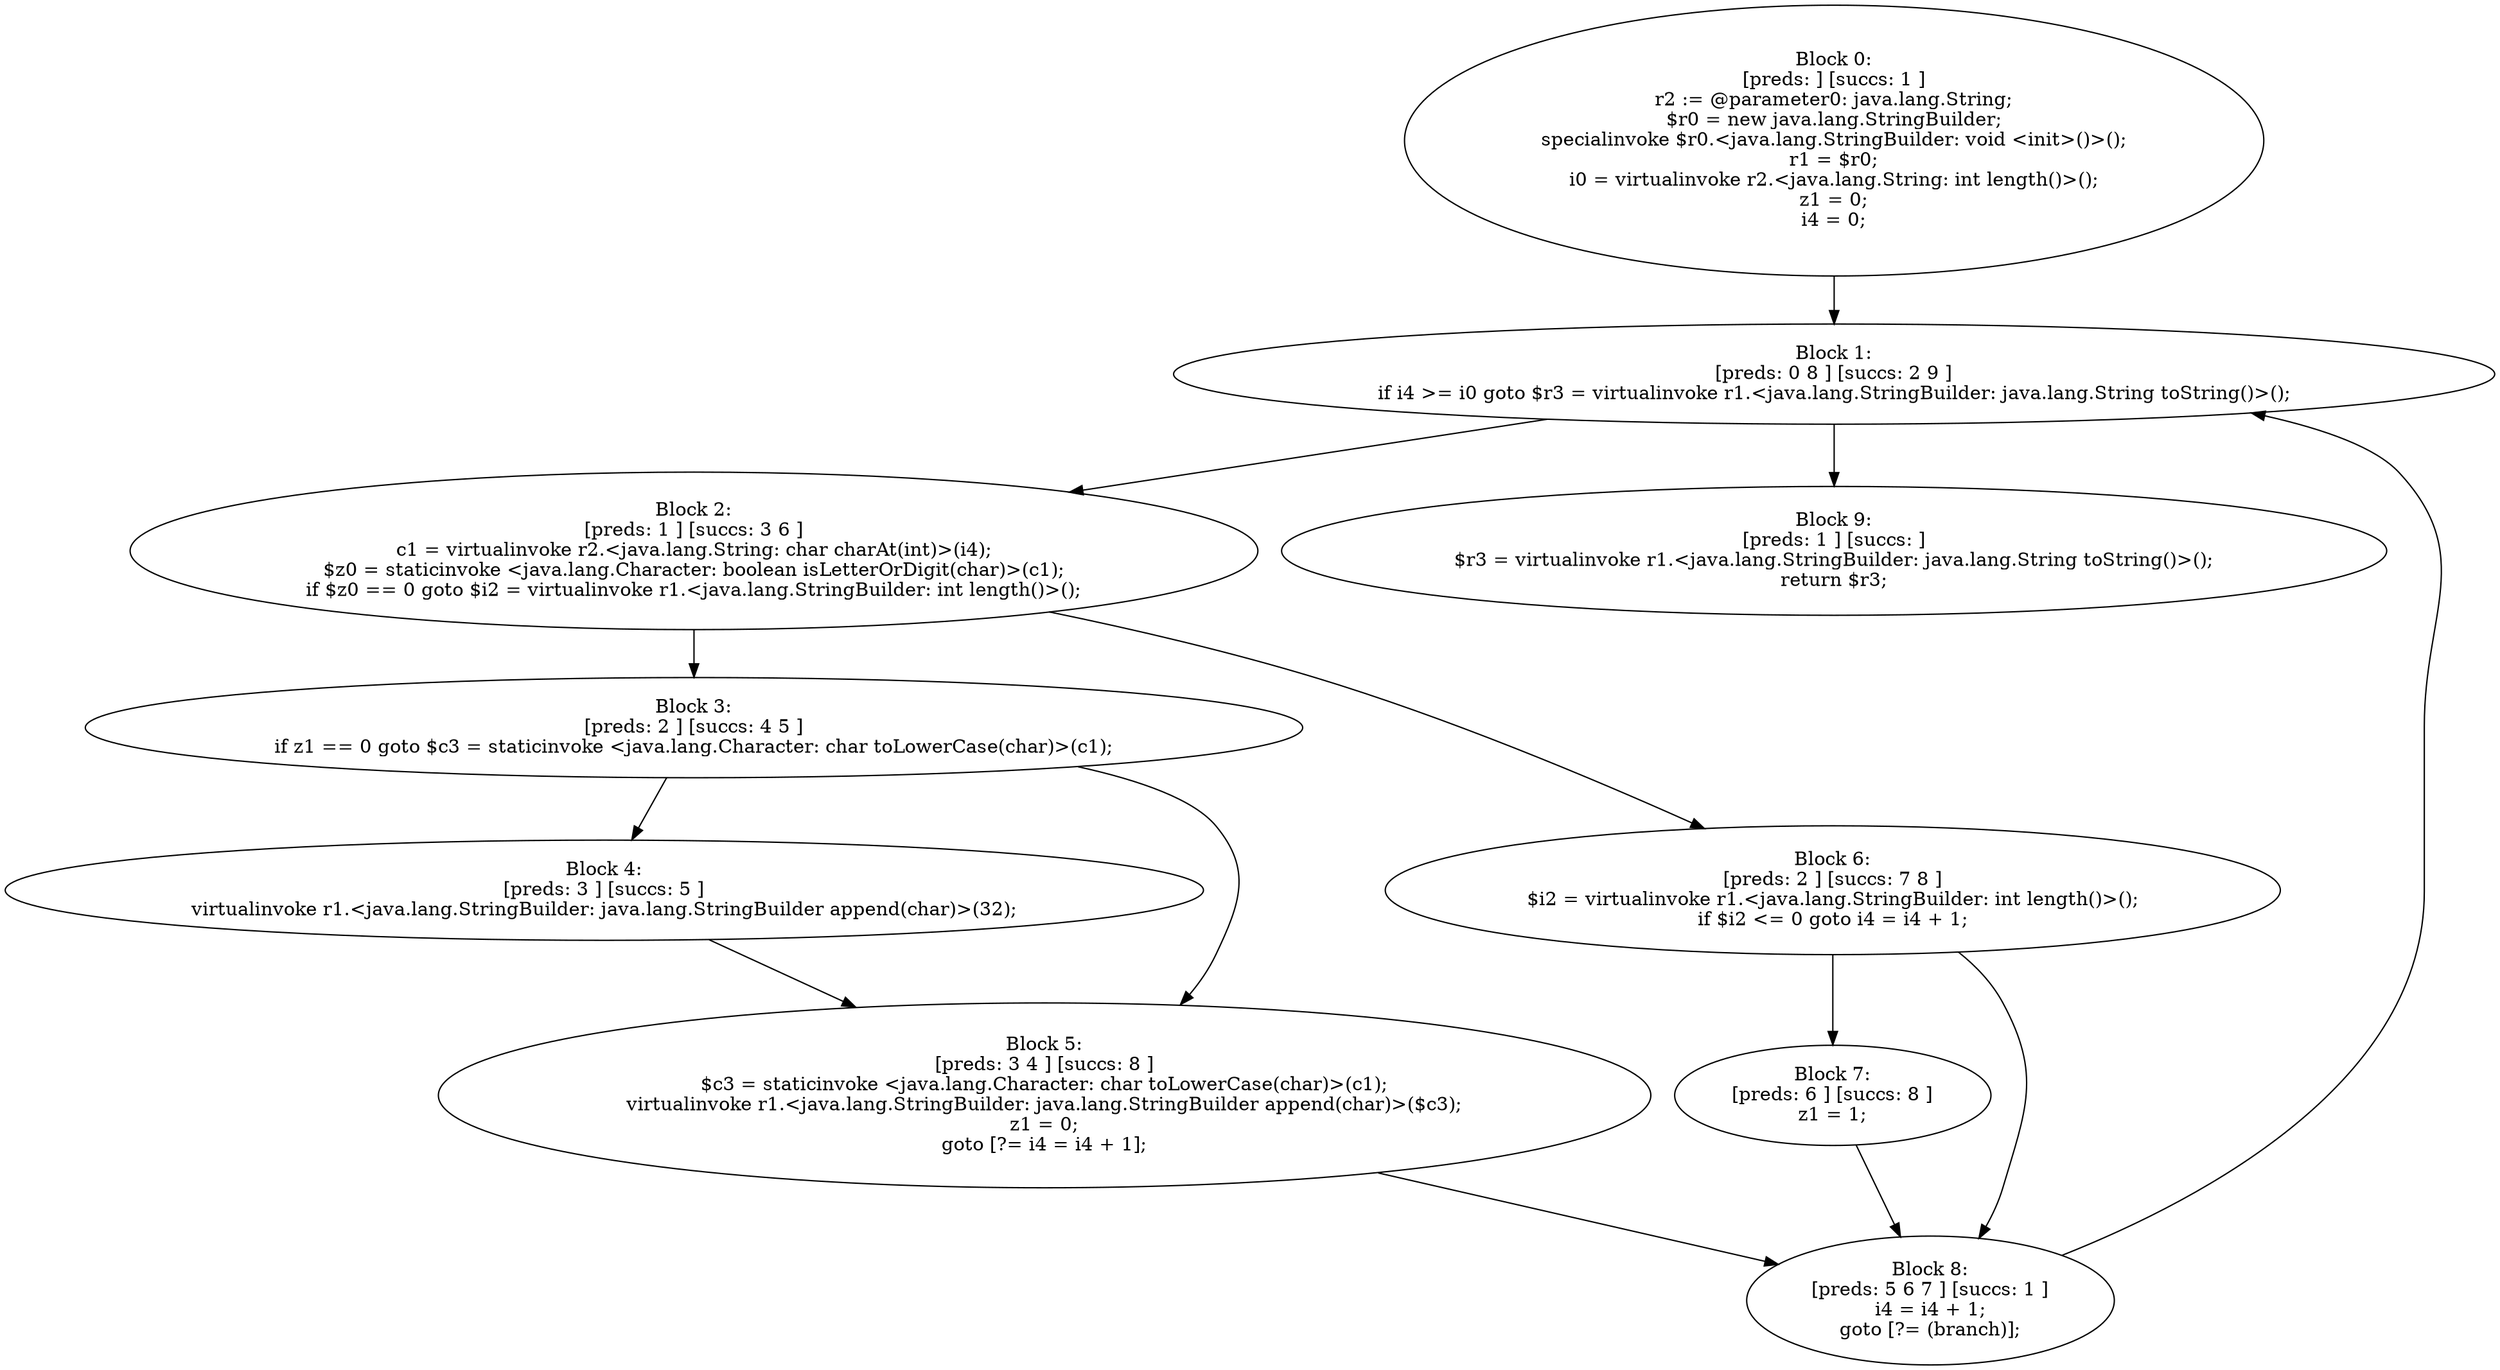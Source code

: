 digraph "unitGraph" {
    "Block 0:
[preds: ] [succs: 1 ]
r2 := @parameter0: java.lang.String;
$r0 = new java.lang.StringBuilder;
specialinvoke $r0.<java.lang.StringBuilder: void <init>()>();
r1 = $r0;
i0 = virtualinvoke r2.<java.lang.String: int length()>();
z1 = 0;
i4 = 0;
"
    "Block 1:
[preds: 0 8 ] [succs: 2 9 ]
if i4 >= i0 goto $r3 = virtualinvoke r1.<java.lang.StringBuilder: java.lang.String toString()>();
"
    "Block 2:
[preds: 1 ] [succs: 3 6 ]
c1 = virtualinvoke r2.<java.lang.String: char charAt(int)>(i4);
$z0 = staticinvoke <java.lang.Character: boolean isLetterOrDigit(char)>(c1);
if $z0 == 0 goto $i2 = virtualinvoke r1.<java.lang.StringBuilder: int length()>();
"
    "Block 3:
[preds: 2 ] [succs: 4 5 ]
if z1 == 0 goto $c3 = staticinvoke <java.lang.Character: char toLowerCase(char)>(c1);
"
    "Block 4:
[preds: 3 ] [succs: 5 ]
virtualinvoke r1.<java.lang.StringBuilder: java.lang.StringBuilder append(char)>(32);
"
    "Block 5:
[preds: 3 4 ] [succs: 8 ]
$c3 = staticinvoke <java.lang.Character: char toLowerCase(char)>(c1);
virtualinvoke r1.<java.lang.StringBuilder: java.lang.StringBuilder append(char)>($c3);
z1 = 0;
goto [?= i4 = i4 + 1];
"
    "Block 6:
[preds: 2 ] [succs: 7 8 ]
$i2 = virtualinvoke r1.<java.lang.StringBuilder: int length()>();
if $i2 <= 0 goto i4 = i4 + 1;
"
    "Block 7:
[preds: 6 ] [succs: 8 ]
z1 = 1;
"
    "Block 8:
[preds: 5 6 7 ] [succs: 1 ]
i4 = i4 + 1;
goto [?= (branch)];
"
    "Block 9:
[preds: 1 ] [succs: ]
$r3 = virtualinvoke r1.<java.lang.StringBuilder: java.lang.String toString()>();
return $r3;
"
    "Block 0:
[preds: ] [succs: 1 ]
r2 := @parameter0: java.lang.String;
$r0 = new java.lang.StringBuilder;
specialinvoke $r0.<java.lang.StringBuilder: void <init>()>();
r1 = $r0;
i0 = virtualinvoke r2.<java.lang.String: int length()>();
z1 = 0;
i4 = 0;
"->"Block 1:
[preds: 0 8 ] [succs: 2 9 ]
if i4 >= i0 goto $r3 = virtualinvoke r1.<java.lang.StringBuilder: java.lang.String toString()>();
";
    "Block 1:
[preds: 0 8 ] [succs: 2 9 ]
if i4 >= i0 goto $r3 = virtualinvoke r1.<java.lang.StringBuilder: java.lang.String toString()>();
"->"Block 2:
[preds: 1 ] [succs: 3 6 ]
c1 = virtualinvoke r2.<java.lang.String: char charAt(int)>(i4);
$z0 = staticinvoke <java.lang.Character: boolean isLetterOrDigit(char)>(c1);
if $z0 == 0 goto $i2 = virtualinvoke r1.<java.lang.StringBuilder: int length()>();
";
    "Block 1:
[preds: 0 8 ] [succs: 2 9 ]
if i4 >= i0 goto $r3 = virtualinvoke r1.<java.lang.StringBuilder: java.lang.String toString()>();
"->"Block 9:
[preds: 1 ] [succs: ]
$r3 = virtualinvoke r1.<java.lang.StringBuilder: java.lang.String toString()>();
return $r3;
";
    "Block 2:
[preds: 1 ] [succs: 3 6 ]
c1 = virtualinvoke r2.<java.lang.String: char charAt(int)>(i4);
$z0 = staticinvoke <java.lang.Character: boolean isLetterOrDigit(char)>(c1);
if $z0 == 0 goto $i2 = virtualinvoke r1.<java.lang.StringBuilder: int length()>();
"->"Block 3:
[preds: 2 ] [succs: 4 5 ]
if z1 == 0 goto $c3 = staticinvoke <java.lang.Character: char toLowerCase(char)>(c1);
";
    "Block 2:
[preds: 1 ] [succs: 3 6 ]
c1 = virtualinvoke r2.<java.lang.String: char charAt(int)>(i4);
$z0 = staticinvoke <java.lang.Character: boolean isLetterOrDigit(char)>(c1);
if $z0 == 0 goto $i2 = virtualinvoke r1.<java.lang.StringBuilder: int length()>();
"->"Block 6:
[preds: 2 ] [succs: 7 8 ]
$i2 = virtualinvoke r1.<java.lang.StringBuilder: int length()>();
if $i2 <= 0 goto i4 = i4 + 1;
";
    "Block 3:
[preds: 2 ] [succs: 4 5 ]
if z1 == 0 goto $c3 = staticinvoke <java.lang.Character: char toLowerCase(char)>(c1);
"->"Block 4:
[preds: 3 ] [succs: 5 ]
virtualinvoke r1.<java.lang.StringBuilder: java.lang.StringBuilder append(char)>(32);
";
    "Block 3:
[preds: 2 ] [succs: 4 5 ]
if z1 == 0 goto $c3 = staticinvoke <java.lang.Character: char toLowerCase(char)>(c1);
"->"Block 5:
[preds: 3 4 ] [succs: 8 ]
$c3 = staticinvoke <java.lang.Character: char toLowerCase(char)>(c1);
virtualinvoke r1.<java.lang.StringBuilder: java.lang.StringBuilder append(char)>($c3);
z1 = 0;
goto [?= i4 = i4 + 1];
";
    "Block 4:
[preds: 3 ] [succs: 5 ]
virtualinvoke r1.<java.lang.StringBuilder: java.lang.StringBuilder append(char)>(32);
"->"Block 5:
[preds: 3 4 ] [succs: 8 ]
$c3 = staticinvoke <java.lang.Character: char toLowerCase(char)>(c1);
virtualinvoke r1.<java.lang.StringBuilder: java.lang.StringBuilder append(char)>($c3);
z1 = 0;
goto [?= i4 = i4 + 1];
";
    "Block 5:
[preds: 3 4 ] [succs: 8 ]
$c3 = staticinvoke <java.lang.Character: char toLowerCase(char)>(c1);
virtualinvoke r1.<java.lang.StringBuilder: java.lang.StringBuilder append(char)>($c3);
z1 = 0;
goto [?= i4 = i4 + 1];
"->"Block 8:
[preds: 5 6 7 ] [succs: 1 ]
i4 = i4 + 1;
goto [?= (branch)];
";
    "Block 6:
[preds: 2 ] [succs: 7 8 ]
$i2 = virtualinvoke r1.<java.lang.StringBuilder: int length()>();
if $i2 <= 0 goto i4 = i4 + 1;
"->"Block 7:
[preds: 6 ] [succs: 8 ]
z1 = 1;
";
    "Block 6:
[preds: 2 ] [succs: 7 8 ]
$i2 = virtualinvoke r1.<java.lang.StringBuilder: int length()>();
if $i2 <= 0 goto i4 = i4 + 1;
"->"Block 8:
[preds: 5 6 7 ] [succs: 1 ]
i4 = i4 + 1;
goto [?= (branch)];
";
    "Block 7:
[preds: 6 ] [succs: 8 ]
z1 = 1;
"->"Block 8:
[preds: 5 6 7 ] [succs: 1 ]
i4 = i4 + 1;
goto [?= (branch)];
";
    "Block 8:
[preds: 5 6 7 ] [succs: 1 ]
i4 = i4 + 1;
goto [?= (branch)];
"->"Block 1:
[preds: 0 8 ] [succs: 2 9 ]
if i4 >= i0 goto $r3 = virtualinvoke r1.<java.lang.StringBuilder: java.lang.String toString()>();
";
}
